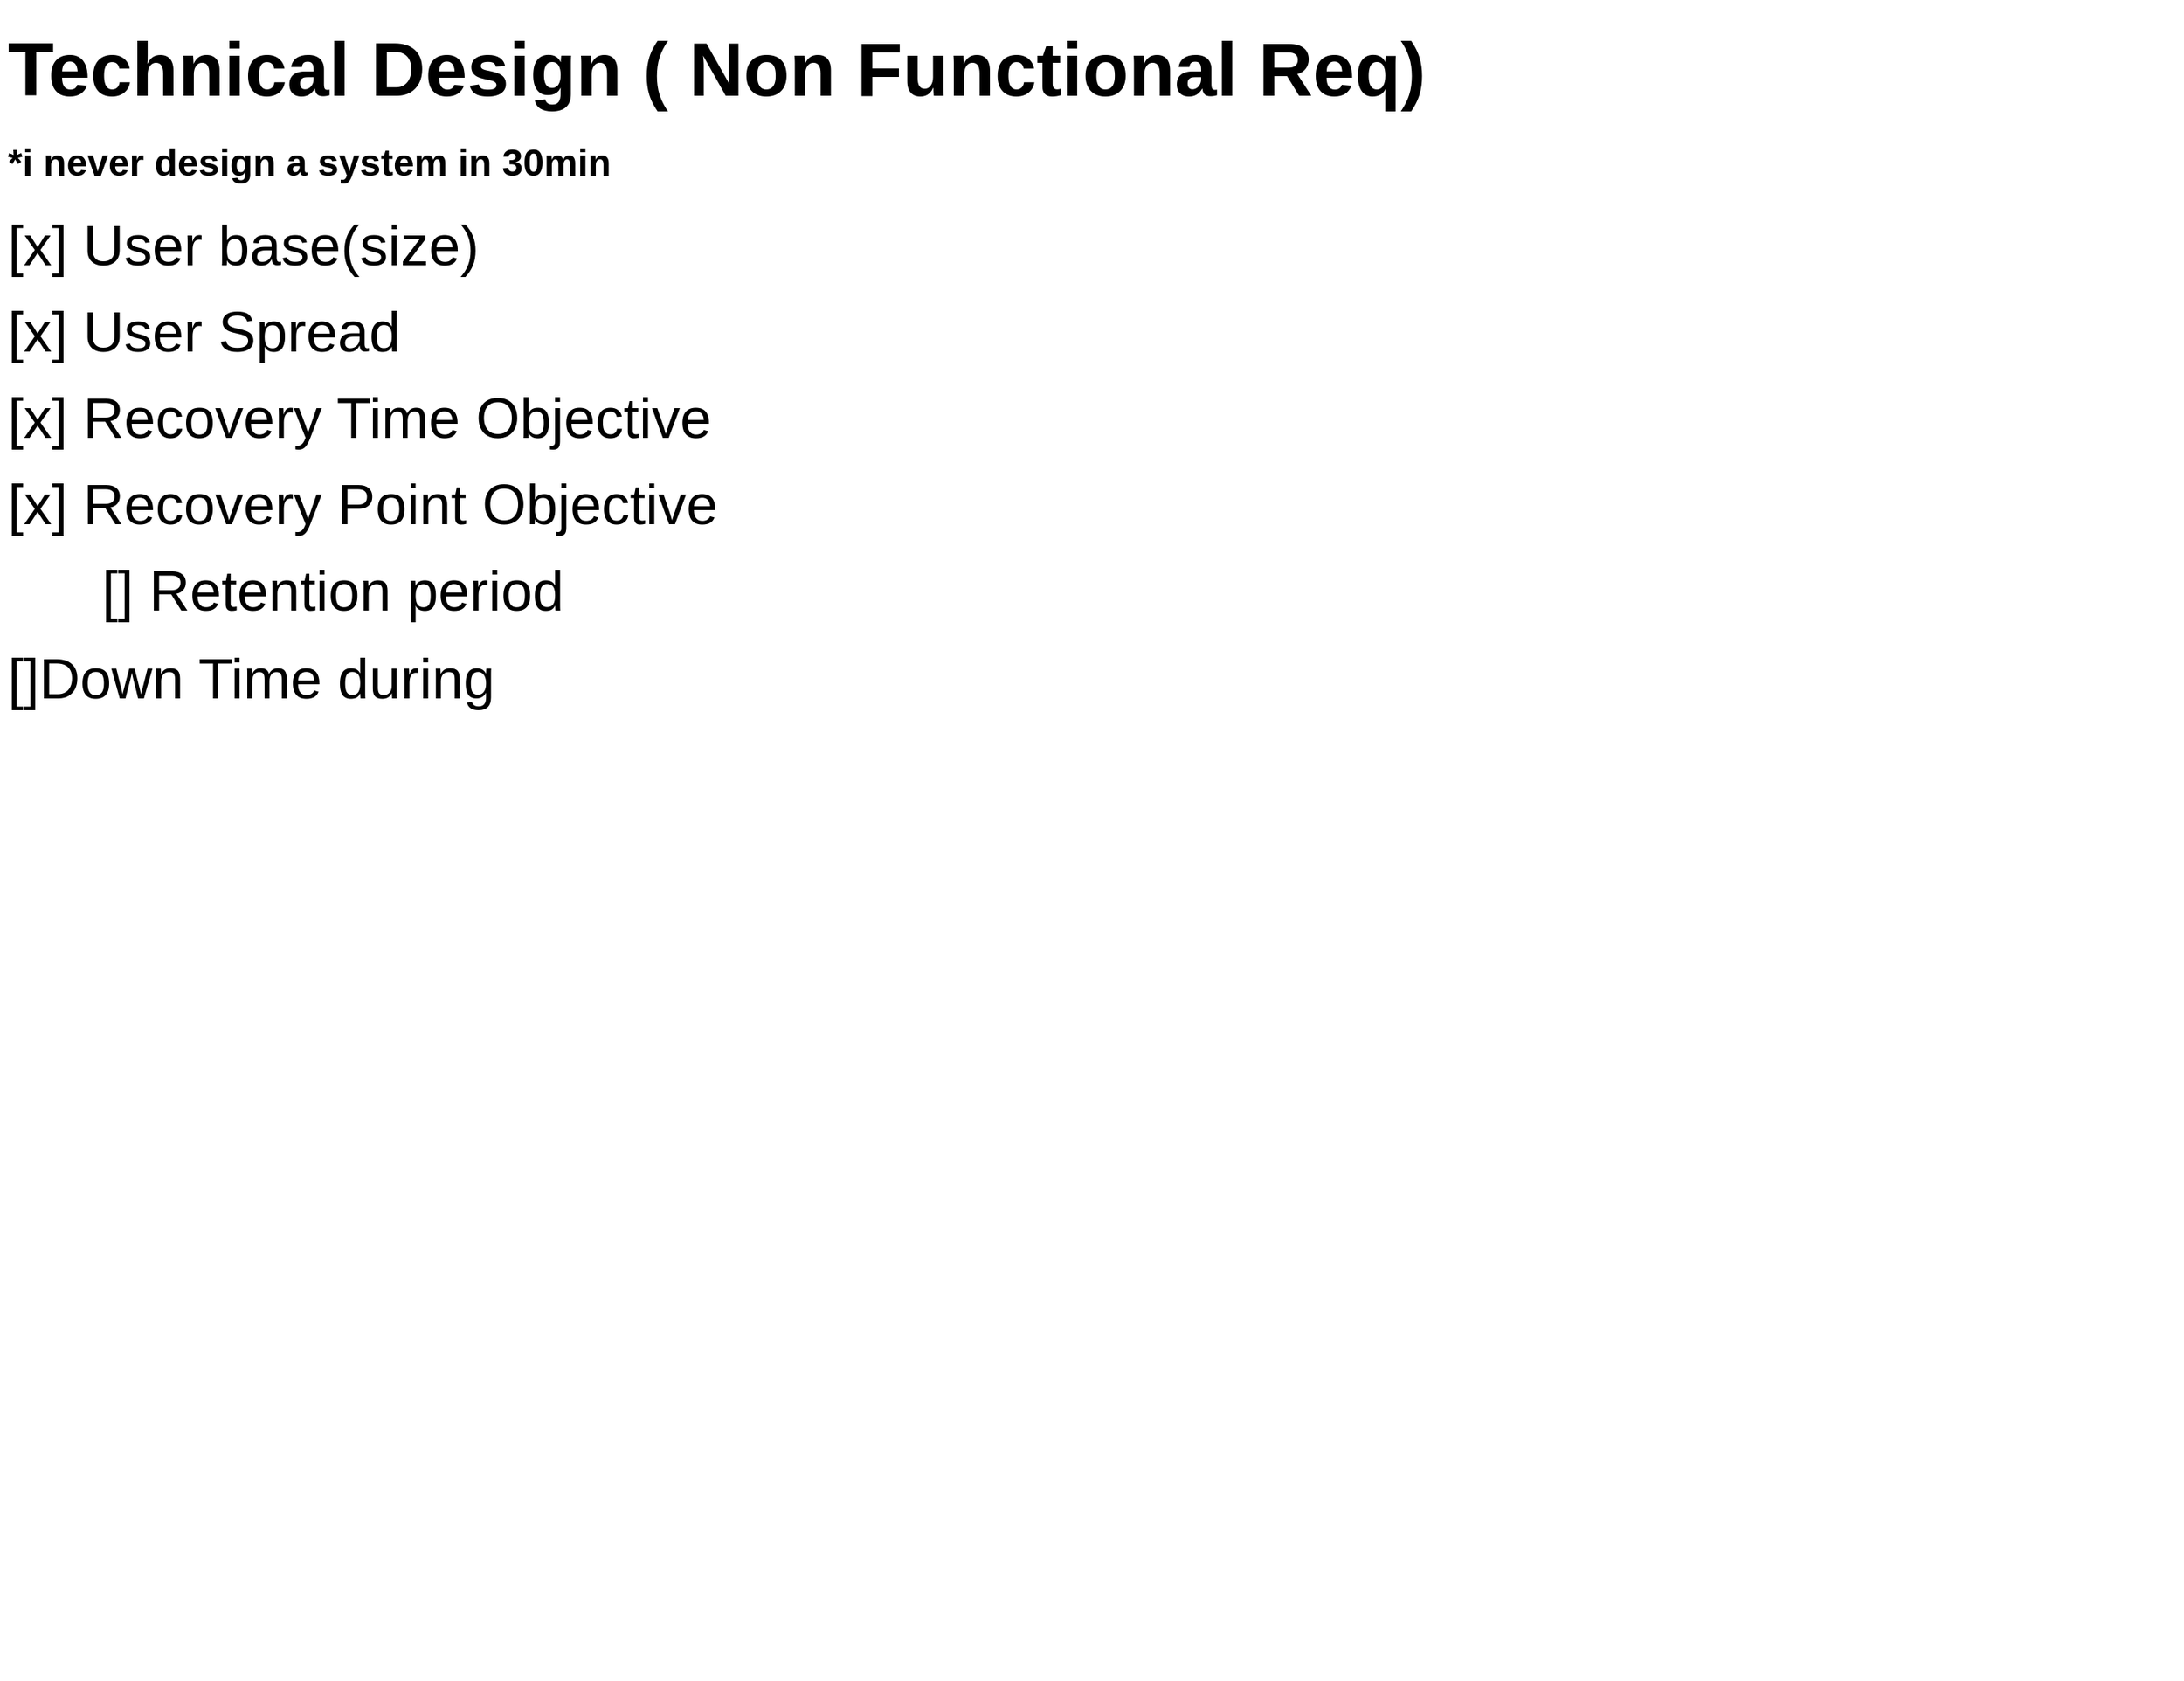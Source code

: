 <mxfile compressed="true" version="13.0.6" type="github" pages="2"><diagram id="tZ9og-Sx9goaFTl-BRWi" name="Page-1"><mxGraphModel dx="2770" dy="1380" grid="1" gridSize="10" guides="1" tooltips="1" connect="1" arrows="1" fold="1" page="1" pageScale="1" pageWidth="4681" pageHeight="3300" math="0" shadow="0"><root><mxCell id="0"/><mxCell id="1" parent="0"/><mxCell id="HPsWkDQZ2Ikhuy_hCWOh-1" value="&lt;h1&gt;&lt;span style=&quot;font-size: 48px&quot;&gt;Technical Design ( Non Functional Req)&amp;nbsp;&amp;nbsp;&lt;/span&gt;&lt;/h1&gt;&lt;h1&gt;*i never design a system in 30min&lt;/h1&gt;&lt;p&gt;&lt;font style=&quot;font-size: 36px&quot;&gt;[x] User base(size)&lt;/font&gt;&lt;/p&gt;&lt;p&gt;&lt;font style=&quot;font-size: 36px&quot;&gt;[x] User Spread&lt;/font&gt;&lt;/p&gt;&lt;p&gt;&lt;font style=&quot;font-size: 36px&quot;&gt;[x] Recovery Time Objective&lt;/font&gt;&lt;/p&gt;&lt;p&gt;&lt;font style=&quot;font-size: 36px&quot;&gt;&lt;/font&gt;&lt;/p&gt;&lt;p&gt;&lt;font style=&quot;font-size: 36px&quot;&gt;[x] Recovery Point Objective&lt;/font&gt;&lt;/p&gt;&lt;div&gt;&lt;font style=&quot;font-size: 36px&quot;&gt;&amp;nbsp; &amp;nbsp; &amp;nbsp; [] Retention period&lt;/font&gt;&lt;/div&gt;&lt;p&gt;&lt;font style=&quot;font-size: 36px&quot;&gt;[]Down Time during&lt;/font&gt;&lt;/p&gt;&lt;p&gt;&lt;font style=&quot;font-size: 36px&quot;&gt;&lt;br&gt;&lt;/font&gt;&lt;/p&gt;" style="text;html=1;strokeColor=none;fillColor=none;spacing=5;spacingTop=-20;whiteSpace=wrap;overflow=hidden;rounded=0;" vertex="1" parent="1"><mxGeometry x="52" y="60" width="1390" height="1060" as="geometry"/></mxCell></root></mxGraphModel></diagram><diagram id="Tz5NGfMTKjEruRywAswH" name="Page-2"><mxGraphModel dx="1662" dy="828" grid="1" gridSize="10" guides="1" tooltips="1" connect="1" arrows="1" fold="1" page="1" pageScale="1" pageWidth="4681" pageHeight="3300" math="0" shadow="0"><root><mxCell id="nXyTeldiKlLkSDtyliwo-0"/><mxCell id="nXyTeldiKlLkSDtyliwo-1" parent="nXyTeldiKlLkSDtyliwo-0"/></root></mxGraphModel></diagram></mxfile>